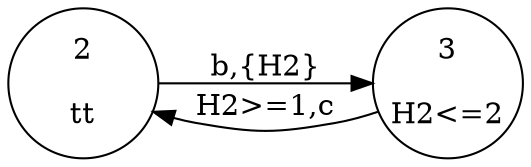 digraph tg2dot {
rankdir=LR
node [height=1,width=1,shape=circle,fixedsize=true,color=black,fontsize=14]
2 [label="2\n\ntt"]
3 [label="3\n\nH2<=2"]

2 -> 3 [label = "b,{H2}"]
3 -> 2 [label = "H2>=1,c"]

}
